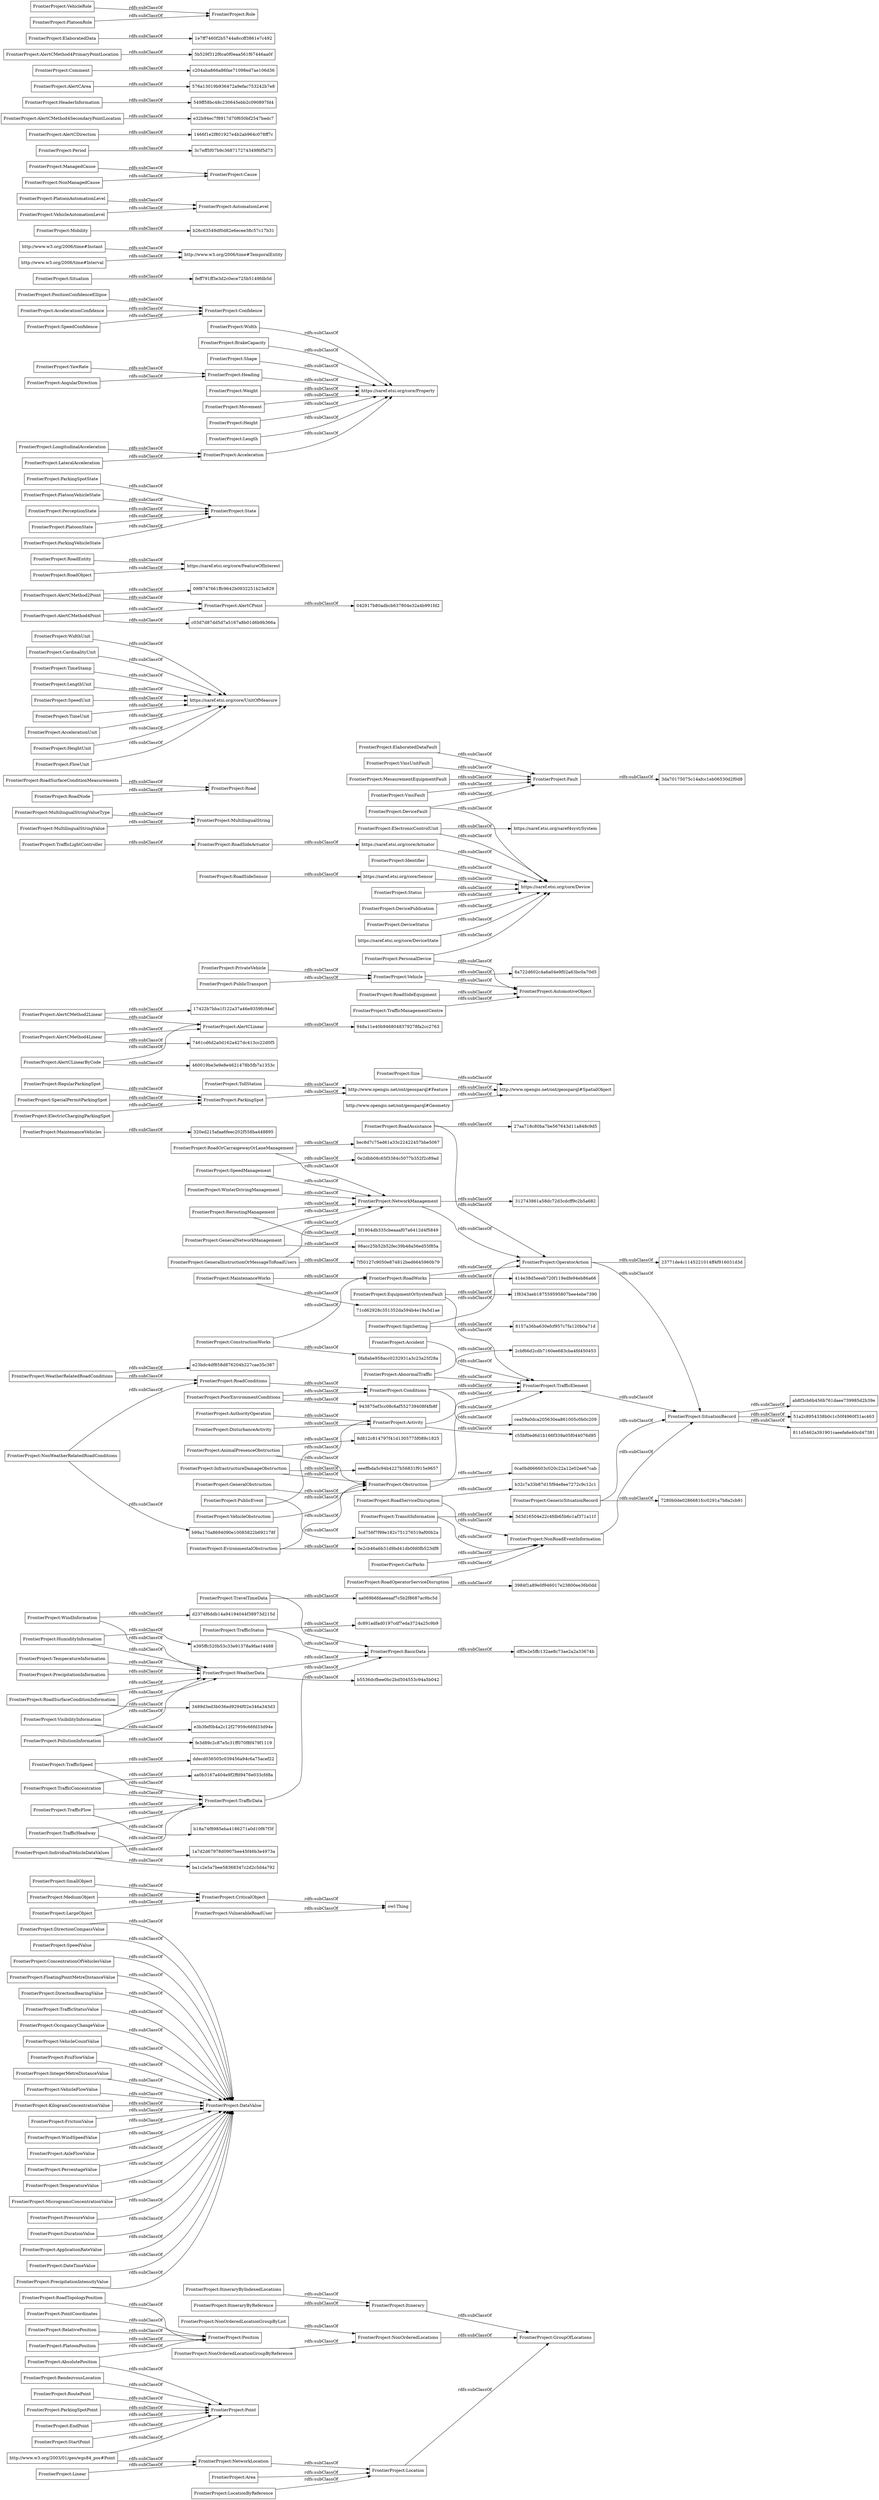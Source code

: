 digraph ar2dtool_diagram { 
rankdir=LR;
size="1000"
node [shape = rectangle, color="black"]; "FrontierProject:NonOrderedLocationGroupByReference" "FrontierProject:DirectionCompassValue" "FrontierProject:SpeedValue" "FrontierProject:SmallObject" "FrontierProject:TravelTimeData" "b32c7a33b87d15f94e8ee7272c9c12c1" "414e38d5eeeb720f119edfe94eb86a66" "FrontierProject:SituationRecord" "FrontierProject:MaintenanceVehicles" "FrontierProject:NetworkLocation" "FrontierProject:ConcentrationOfVehiclesValue" "FrontierProject:RoadTopologyPosition" "FrontierProject:Size" "17422b7bba1f122a37a46e9359fc94ef" "FrontierProject:ElaboratedDataFault" "FrontierProject:MultilingualStringValueType" "FrontierProject:WeatherRelatedRoadConditions" "http://www.opengis.net/ont/geosparql#SpatialObject" "FrontierProject:RoadSurfaceConditionMeasurements" "8157a36ba630efcf957c7fa120b0a71d" "FrontierProject:TrafficSpeed" "71cd62928c351352da594b4e19a5d1ae" "FrontierProject:WidthUnit" "FrontierProject:RoadConditions" "FrontierProject:Area" "FrontierProject:OperatorAction" "FrontierProject:NonOrderedLocationGroupByList" "042917b80adbcb637804e32a4b991fd2" "FrontierProject:ParkingSpotPoint" "FrontierProject:CriticalObject" "320ed215afaa6feec202f558ba448895" "FrontierProject:InfrastructureDamageObstruction" "FrontierProject:TransitInformation" "https://saref.etsi.org/core/FeatureOfInterest" "FrontierProject:RoadAssistance" "7f50127c9050e874812bed6645960b79" "FrontierProject:FloatingPointMetreDistanceValue" "FrontierProject:AbsolutePosition" "FrontierProject:StartPoint" "FrontierProject:DirectionBearingValue" "aa0b3167a404e9f2ffd9476e033cfd8a" "FrontierProject:RoadEntity" "2cbf66d2cdb7160ee683cba4fd450453" "0fa8abe958acc0232931a3c23a25f28a" "FrontierProject:PointCoordinates" "dff3e2e5ffc132ae8c73ae2a2a33674b" "5f1904db335cbeaaaf07a6412d4f5849" "c55bf0ed6d1b166f339a05f044076d95" "FrontierProject:Point" "FrontierProject:EquipmentOrSystemFault" "FrontierProject:TrafficStatusValue" "FrontierProject:RoadServiceDisruption" "FrontierProject:State" "FrontierProject:Acceleration" "FrontierProject:NonRoadEventInformation" "FrontierProject:PositionConfidenceEllipse" "FrontierProject:ParkingSpotState" "FrontierProject:GeneralInstructionOrMessageToRoadUsers" "FrontierProject:Identifier" "FrontierProject:OccupancyChangeValue" "8a722d602c4a6a04e9f02a63bc0a70d5" "FrontierProject:MediumObject" "eeeffbda5c94b4227b56831f915e9657" "FrontierProject:CardinalityUnit" "FrontierProject:DisturbanceActivity" "FrontierProject:MultilingualString" "FrontierProject:TollStation" "FrontierProject:GeneralObstruction" "FrontierProject:AbnormalTraffic" "ab8f3cb6b456b761daee739985d2b39e" "FrontierProject:PersonalDevice" "FrontierProject:VehicleCountValue" "FrontierProject:AutomotiveObject" "FrontierProject:AuthorityOperation" "feff791ff3e3d2c0ece725b5149fdb5d" "FrontierProject:VmsUnitFault" "FrontierProject:Situation" "09f8747661ffc9642b0932251b23e829" "FrontierProject:SpeedManagement" "8d812c814797f41d1305775f089c1825" "FrontierProject:NonOrderedLocations" "FrontierProject:TrafficLightController" "http://www.w3.org/2006/time#TemporalEntity" "FrontierProject:NonWeatherRelatedRoadConditions" "FrontierProject:TimeStamp" "FrontierProject:Accident" "FrontierProject:TrafficElement" "http://www.w3.org/2003/01/geo/wgs84_pos#Point" "b26c63549df0d82e6ecee38c57c17b31" "FrontierProject:Conditions" "FrontierProject:AutomationLevel" "FrontierProject:Linear" "FrontierProject:PlatoonVehicleState" "FrontierProject:TemperatureInformation" "dc891adfad0197cdf7eda3724a25c9b9" "943875ef3cc08c6af552739408f4fb8f" "FrontierProject:YawRate" "c03d7d87dd5d7a5167a8b01d6b9b366a" "FrontierProject:MesaurementEquipmentFault" "FrontierProject:ElectronicControlUnit" "FrontierProject:Cause" "FrontierProject:WindInformation" "FrontierProject:LengthUnit" "FrontierProject:PcuFlowValue" "FrontierProject:Obstruction" "3c7eff5f07b9c368717274349f6f5d73" "FrontierProject:TrafficConcentration" "23771de4c1145221014ff4f916031d3d" "FrontierProject:AlertCDirection" "FrontierProject:NetworkManagement" "FrontierProject:PrivateVehicle" "FrontierProject:TrafficFlow" "e32b94ec7f8917d70f650bf2547bedc7" "FrontierProject:Status" "3da70175075c14afcc1eb06530d2f0d8" "FrontierProject:Width" "FrontierProject:HumidityInformation" "FrontierProject:VehicleObstruction" "FrontierProject:Vehicle" "FrontierProject:RegularParkingSpot" "FrontierProject:RelativePosition" "FrontierProject:DevicePublication" "FrontierProject:Itinerary" "FrontierProject:IntegerMetreDistanceValue" "ba1c2e5a7bee58368347c2d2c5d4a792" "FrontierProject:HeaderInformation" "FrontierProject:SpeedUnit" "FrontierProject:VehicleFlowValue" "FrontierProject:BrakeCapacity" "FrontierProject:ManagedCause" "FrontierProject:PrecipitationInformation" "https://saref.etsi.org/saref4syst/System" "FrontierProject:NonManagedCause" "27aa718c80ba7be567643d11a848c9d5" "576a13019b936472a9efac753242b7e8" "FrontierProject:TimeUnit" "FrontierProject:SpecialPermitParkingSpot" "FrontierProject:VmsFault" "FrontierProject:Comment" "ddecd036505c039456a94c6a75acef22" "FrontierProject:PerceptionState" "FrontierProject:DeviceStatus" "FrontierProject:AccelerationUnit" "e3b3fef0b4a2c12f27959c66fd33d94e" "https://saref.etsi.org/core/DeviceState" "51a2c8954338b0c1c50f4960f31ac463" "FrontierProject:RoadOrCarraigewayOrLaneManagement" "FrontierProject:KilogramConcentrationValue" "FrontierProject:AlertCArea" "http://www.w3.org/2006/time#Instant" "FrontierProject:AlertCMethod4Linear" "FrontierProject:AlertCMethod2Point" "3984f1a89e0f946017e23800ee36b0dd" "FrontierProject:ItineraryByReference" "http://www.opengis.net/ont/geosparql#Feature" "b18a74f8985eba4186271a0d10f67f3f" "FrontierProject:ItineraryByIndexedLocations" "FrontierProject:LargeObject" "FrontierProject:AlertCMethod2Linear" "5b529f312f6ca0f0eaa561f67446aa0f" "FrontierProject:VisibilityInformation" "FrontierProject:AngularDirection" "FrontierProject:RendezvousLocation" "http://www.w3.org/2006/time#Interval" "312743861a58dc72d3cdcff9c2b5a682" "FrontierProject:RoadSideSensor" "FrontierProject:ReroutingManagement" "FrontierProject:PlatoonPosition" "FrontierProject:Period" "FrontierProject:Mobility" "1e7ff7460f2b5744a8ccff3861e7c492" "FrontierProject:Shape" "b99a170a8694090e10085822b692178f" "0e2cb46a6b31d9bd41db0fd0fb523df8" "FrontierProject:Position" "FrontierProject:FrictionValue" "7280b0de0286681fcc0291a7b8a2cb91" "FrontierProject:LocationByReference" "FrontierProject:WindSpeedValue" "FrontierProject:WeatherData" "7461cd6d2a0d162a427dc413cc22d0f5" "FrontierProject:Road" "aa069b6fdaeeaaf7c5b2f8687ac9bc5d" "FrontierProject:AlertCPoint" "FrontierProject:ParkingSpot" "e395ffc520b53c33e91378a9fae14488" "549ff58bc48c230645ebb2c090897fd4" "FrontierProject:AccelerationConfidence" "FrontierProject:GroupOfLocations" "FrontierProject:HeightUnit" "FrontierProject:DataValue" "FrontierProject:MaintenanceWorks" "FrontierProject:PublicTransport" "FrontierProject:TrafficStatus" "FrontierProject:AxleFlowValue" "FrontierProject:GeneralNetworkManagement" "1466f1e2f801927e4b2ab964c078ff7c" "FrontierProject:BasicData" "1a7d2d67978d0907bee45f46b3e4973a" "FrontierProject:PercentageValue" "FrontierProject:Heading" "bec8d7c75ed61a33c22422457bbe5067" "FrontierProject:PollutionInformation" "FrontierProject:RoutePoint" "FrontierProject:CarParks" "FrontierProject:PoorEnvironmentConditions" "https://saref.etsi.org/core/UnitOfMeasure" "3cd756f7f99e182c751276519af00b2a" "460019be3e9e8e4621478b5fb7a1353c" "FrontierProject:PlatoonState" "FrontierProject:AlertCLinear" "https://saref.etsi.org/core/Actuator" "948a11e40b9468048379278fa2cc2763" "FrontierProject:RoadSideEquipment" "FrontierProject:PlatoonAutomationLevel" "FrontierProject:VehicleAutomationLevel" "FrontierProject:RoadSideActuator" "FrontierProject:Role" "3489d3ed3b036ed9294f02e346a343d3" "FrontierProject:FlowUnit" "0e2dbb08c65f3384c5077b352f2c89ad" "https://saref.etsi.org/core/Sensor" "FrontierProject:WinterDrivingManagement" "FrontierProject:AlertCMethod4SecondaryPointLocation" "FrontierProject:LongitudinalAcceleration" "https://saref.etsi.org/core/Property" "98acc25b52b52fec39b48a56ed55f85a" "FrontierProject:GenericSituationRecord" "811d5462a391901caeefa6e40cd47381" "e23bdc4df858d876204b227cae35c387" "FrontierProject:VehicleRole" "FrontierProject:TrafficData" "fe3d89c2c87e5c31ff070f8f479f1119" "FrontierProject:TemperatureValue" "b5536dcfbee0bc2bd504553c94a5b042" "FrontierProject:Fault" "FrontierProject:MicrogramsConcentrationValue" "FrontierProject:ParkingVehicleState" "0ca0bd666603c020c22a12e02ee67cab" "d2374f6ddb14a94194044f38973d215d" "FrontierProject:ElaboratedData" "FrontierProject:AnimalPresenceObstruction" "3d3d16504e22c4fdb65b6c1af371a11f" "FrontierProject:RoadSurfaceConditionInformation" "FrontierProject:Weight" "FrontierProject:VulnerableRoadUser" "https://saref.etsi.org/core/Device" "FrontierProject:MultilingualStringValue" "FrontierProject:PressureValue" "cea59a0dca205630ea861005c0b0c209" "FrontierProject:DurationValue" "FrontierProject:ApplicationRateValue" "FrontierProject:ElectricChargingParkingSpot" "FrontierProject:AlertCMethod4PrimaryPointLocation" "FrontierProject:DateTimeValue" "FrontierProject:Activity" "FrontierProject:PublicEvent" "FrontierProject:PrecipitationIntensityValue" "FrontierProject:SignSetting" "FrontierProject:TrafficHeadway" "FrontierProject:ConstructionWorks" "FrontierProject:AlertCLinearByCode" "FrontierProject:LateralAcceleration" "FrontierProject:EndPoint" "FrontierProject:RoadWorks" "FrontierProject:EvironmentalObstruction" "FrontierProject:Location" "FrontierProject:IndividualVehicleDataValues" "FrontierProject:SpeedConfidence" "http://www.opengis.net/ont/geosparql#Geometry" "FrontierProject:RoadObject" "c204aba866a86fae71098ed7ae106d36" "FrontierProject:AlertCMethod4Point" "FrontierProject:PlatoonRole" "FrontierProject:Confidence" "FrontierProject:RoadOperatorServiceDisruption" "FrontierProject:Movement" "FrontierProject:Height" "FrontierProject:Length" "FrontierProject:RoadNode" "FrontierProject:DeviceFault" "1f8343aeb187559595807bee4ebe7390" "FrontierProject:TrafficManagementCentre" ; /*classes style*/
	"FrontierProject:DateTimeValue" -> "FrontierProject:DataValue" [ label = "rdfs:subClassOf" ];
	"FrontierProject:AlertCMethod2Linear" -> "17422b7bba1f122a37a46e9359fc94ef" [ label = "rdfs:subClassOf" ];
	"FrontierProject:AlertCMethod2Linear" -> "FrontierProject:AlertCLinear" [ label = "rdfs:subClassOf" ];
	"http://www.w3.org/2006/time#Instant" -> "http://www.w3.org/2006/time#TemporalEntity" [ label = "rdfs:subClassOf" ];
	"FrontierProject:GenericSituationRecord" -> "7280b0de0286681fcc0291a7b8a2cb91" [ label = "rdfs:subClassOf" ];
	"FrontierProject:GenericSituationRecord" -> "FrontierProject:SituationRecord" [ label = "rdfs:subClassOf" ];
	"FrontierProject:TravelTimeData" -> "aa069b6fdaeeaaf7c5b2f8687ac9bc5d" [ label = "rdfs:subClassOf" ];
	"FrontierProject:TravelTimeData" -> "FrontierProject:BasicData" [ label = "rdfs:subClassOf" ];
	"FrontierProject:PerceptionState" -> "FrontierProject:State" [ label = "rdfs:subClassOf" ];
	"FrontierProject:Conditions" -> "cea59a0dca205630ea861005c0b0c209" [ label = "rdfs:subClassOf" ];
	"FrontierProject:Conditions" -> "FrontierProject:TrafficElement" [ label = "rdfs:subClassOf" ];
	"FrontierProject:SmallObject" -> "FrontierProject:CriticalObject" [ label = "rdfs:subClassOf" ];
	"FrontierProject:ElectronicControlUnit" -> "https://saref.etsi.org/core/Device" [ label = "rdfs:subClassOf" ];
	"FrontierProject:ElectronicControlUnit" -> "https://saref.etsi.org/saref4syst/System" [ label = "rdfs:subClassOf" ];
	"FrontierProject:AlertCMethod2Point" -> "09f8747661ffc9642b0932251b23e829" [ label = "rdfs:subClassOf" ];
	"FrontierProject:AlertCMethod2Point" -> "FrontierProject:AlertCPoint" [ label = "rdfs:subClassOf" ];
	"FrontierProject:ConcentrationOfVehiclesValue" -> "FrontierProject:DataValue" [ label = "rdfs:subClassOf" ];
	"FrontierProject:WidthUnit" -> "https://saref.etsi.org/core/UnitOfMeasure" [ label = "rdfs:subClassOf" ];
	"FrontierProject:Movement" -> "https://saref.etsi.org/core/Property" [ label = "rdfs:subClassOf" ];
	"FrontierProject:AccelerationUnit" -> "https://saref.etsi.org/core/UnitOfMeasure" [ label = "rdfs:subClassOf" ];
	"FrontierProject:NetworkManagement" -> "312743861a58dc72d3cdcff9c2b5a682" [ label = "rdfs:subClassOf" ];
	"FrontierProject:NetworkManagement" -> "FrontierProject:OperatorAction" [ label = "rdfs:subClassOf" ];
	"FrontierProject:SpeedManagement" -> "0e2dbb08c65f3384c5077b352f2c89ad" [ label = "rdfs:subClassOf" ];
	"FrontierProject:SpeedManagement" -> "FrontierProject:NetworkManagement" [ label = "rdfs:subClassOf" ];
	"FrontierProject:LocationByReference" -> "FrontierProject:Location" [ label = "rdfs:subClassOf" ];
	"FrontierProject:SituationRecord" -> "51a2c8954338b0c1c50f4960f31ac463" [ label = "rdfs:subClassOf" ];
	"FrontierProject:SituationRecord" -> "ab8f3cb6b456b761daee739985d2b39e" [ label = "rdfs:subClassOf" ];
	"FrontierProject:SituationRecord" -> "811d5462a391901caeefa6e40cd47381" [ label = "rdfs:subClassOf" ];
	"FrontierProject:ManagedCause" -> "FrontierProject:Cause" [ label = "rdfs:subClassOf" ];
	"FrontierProject:FlowUnit" -> "https://saref.etsi.org/core/UnitOfMeasure" [ label = "rdfs:subClassOf" ];
	"FrontierProject:AlertCLinearByCode" -> "460019be3e9e8e4621478b5fb7a1353c" [ label = "rdfs:subClassOf" ];
	"FrontierProject:AlertCLinearByCode" -> "FrontierProject:AlertCLinear" [ label = "rdfs:subClassOf" ];
	"http://www.w3.org/2006/time#Interval" -> "http://www.w3.org/2006/time#TemporalEntity" [ label = "rdfs:subClassOf" ];
	"FrontierProject:ConstructionWorks" -> "0fa8abe958acc0232931a3c23a25f28a" [ label = "rdfs:subClassOf" ];
	"FrontierProject:ConstructionWorks" -> "FrontierProject:RoadWorks" [ label = "rdfs:subClassOf" ];
	"FrontierProject:VisibilityInformation" -> "e3b3fef0b4a2c12f27959c66fd33d94e" [ label = "rdfs:subClassOf" ];
	"FrontierProject:VisibilityInformation" -> "FrontierProject:WeatherData" [ label = "rdfs:subClassOf" ];
	"FrontierProject:AlertCMethod4PrimaryPointLocation" -> "5b529f312f6ca0f0eaa561f67446aa0f" [ label = "rdfs:subClassOf" ];
	"FrontierProject:PositionConfidenceEllipse" -> "FrontierProject:Confidence" [ label = "rdfs:subClassOf" ];
	"FrontierProject:EvironmentalObstruction" -> "0e2cb46a6b31d9bd41db0fd0fb523df8" [ label = "rdfs:subClassOf" ];
	"FrontierProject:EvironmentalObstruction" -> "FrontierProject:Obstruction" [ label = "rdfs:subClassOf" ];
	"FrontierProject:IndividualVehicleDataValues" -> "ba1c2e5a7bee58368347c2d2c5d4a792" [ label = "rdfs:subClassOf" ];
	"FrontierProject:IndividualVehicleDataValues" -> "FrontierProject:TrafficData" [ label = "rdfs:subClassOf" ];
	"FrontierProject:DurationValue" -> "FrontierProject:DataValue" [ label = "rdfs:subClassOf" ];
	"FrontierProject:TollStation" -> "http://www.opengis.net/ont/geosparql#Feature" [ label = "rdfs:subClassOf" ];
	"FrontierProject:PlatoonState" -> "FrontierProject:State" [ label = "rdfs:subClassOf" ];
	"FrontierProject:AnimalPresenceObstruction" -> "8d812c814797f41d1305775f089c1825" [ label = "rdfs:subClassOf" ];
	"FrontierProject:AnimalPresenceObstruction" -> "FrontierProject:Obstruction" [ label = "rdfs:subClassOf" ];
	"FrontierProject:RoadSideSensor" -> "https://saref.etsi.org/core/Sensor" [ label = "rdfs:subClassOf" ];
	"FrontierProject:GeneralNetworkManagement" -> "98acc25b52b52fec39b48a56ed55f85a" [ label = "rdfs:subClassOf" ];
	"FrontierProject:GeneralNetworkManagement" -> "FrontierProject:NetworkManagement" [ label = "rdfs:subClassOf" ];
	"FrontierProject:DeviceFault" -> "https://saref.etsi.org/core/Device" [ label = "rdfs:subClassOf" ];
	"FrontierProject:DeviceFault" -> "FrontierProject:Fault" [ label = "rdfs:subClassOf" ];
	"FrontierProject:DirectionBearingValue" -> "FrontierProject:DataValue" [ label = "rdfs:subClassOf" ];
	"FrontierProject:Shape" -> "https://saref.etsi.org/core/Property" [ label = "rdfs:subClassOf" ];
	"FrontierProject:PressureValue" -> "FrontierProject:DataValue" [ label = "rdfs:subClassOf" ];
	"FrontierProject:PrecipitationInformation" -> "FrontierProject:WeatherData" [ label = "rdfs:subClassOf" ];
	"FrontierProject:ElaboratedDataFault" -> "FrontierProject:Fault" [ label = "rdfs:subClassOf" ];
	"FrontierProject:PointCoordinates" -> "FrontierProject:Position" [ label = "rdfs:subClassOf" ];
	"FrontierProject:MultilingualStringValueType" -> "FrontierProject:MultilingualString" [ label = "rdfs:subClassOf" ];
	"FrontierProject:TrafficSpeed" -> "ddecd036505c039456a94c6a75acef22" [ label = "rdfs:subClassOf" ];
	"FrontierProject:TrafficSpeed" -> "FrontierProject:TrafficData" [ label = "rdfs:subClassOf" ];
	"FrontierProject:TimeUnit" -> "https://saref.etsi.org/core/UnitOfMeasure" [ label = "rdfs:subClassOf" ];
	"FrontierProject:BasicData" -> "dff3e2e5ffc132ae8c73ae2a2a33674b" [ label = "rdfs:subClassOf" ];
	"FrontierProject:Mobility" -> "b26c63549df0d82e6ecee38c57c17b31" [ label = "rdfs:subClassOf" ];
	"FrontierProject:TrafficStatusValue" -> "FrontierProject:DataValue" [ label = "rdfs:subClassOf" ];
	"FrontierProject:RelativePosition" -> "FrontierProject:Position" [ label = "rdfs:subClassOf" ];
	"FrontierProject:NonWeatherRelatedRoadConditions" -> "b99a170a8694090e10085822b692178f" [ label = "rdfs:subClassOf" ];
	"FrontierProject:NonWeatherRelatedRoadConditions" -> "FrontierProject:RoadConditions" [ label = "rdfs:subClassOf" ];
	"FrontierProject:EndPoint" -> "FrontierProject:Point" [ label = "rdfs:subClassOf" ];
	"FrontierProject:VehicleCountValue" -> "FrontierProject:DataValue" [ label = "rdfs:subClassOf" ];
	"FrontierProject:AngularDirection" -> "FrontierProject:Heading" [ label = "rdfs:subClassOf" ];
	"FrontierProject:Vehicle" -> "8a722d602c4a6a04e9f02a63bc0a70d5" [ label = "rdfs:subClassOf" ];
	"FrontierProject:Vehicle" -> "FrontierProject:AutomotiveObject" [ label = "rdfs:subClassOf" ];
	"FrontierProject:LongitudinalAcceleration" -> "FrontierProject:Acceleration" [ label = "rdfs:subClassOf" ];
	"FrontierProject:PlatoonRole" -> "FrontierProject:Role" [ label = "rdfs:subClassOf" ];
	"FrontierProject:SignSetting" -> "8157a36ba630efcf957c7fa120b0a71d" [ label = "rdfs:subClassOf" ];
	"FrontierProject:SignSetting" -> "FrontierProject:OperatorAction" [ label = "rdfs:subClassOf" ];
	"FrontierProject:WeatherRelatedRoadConditions" -> "e23bdc4df858d876204b227cae35c387" [ label = "rdfs:subClassOf" ];
	"FrontierProject:WeatherRelatedRoadConditions" -> "FrontierProject:RoadConditions" [ label = "rdfs:subClassOf" ];
	"FrontierProject:SpecialPermitParkingSpot" -> "FrontierProject:ParkingSpot" [ label = "rdfs:subClassOf" ];
	"FrontierProject:TrafficLightController" -> "FrontierProject:RoadSideActuator" [ label = "rdfs:subClassOf" ];
	"FrontierProject:KilogramConcentrationValue" -> "FrontierProject:DataValue" [ label = "rdfs:subClassOf" ];
	"FrontierProject:FrictionValue" -> "FrontierProject:DataValue" [ label = "rdfs:subClassOf" ];
	"FrontierProject:PlatoonAutomationLevel" -> "FrontierProject:AutomationLevel" [ label = "rdfs:subClassOf" ];
	"FrontierProject:PoorEnvironmentConditions" -> "943875ef3cc08c6af552739408f4fb8f" [ label = "rdfs:subClassOf" ];
	"FrontierProject:PoorEnvironmentConditions" -> "FrontierProject:Conditions" [ label = "rdfs:subClassOf" ];
	"FrontierProject:InfrastructureDamageObstruction" -> "eeeffbda5c94b4227b56831f915e9657" [ label = "rdfs:subClassOf" ];
	"FrontierProject:InfrastructureDamageObstruction" -> "FrontierProject:Obstruction" [ label = "rdfs:subClassOf" ];
	"FrontierProject:TransitInformation" -> "3d3d16504e22c4fdb65b6c1af371a11f" [ label = "rdfs:subClassOf" ];
	"FrontierProject:TransitInformation" -> "FrontierProject:NonRoadEventInformation" [ label = "rdfs:subClassOf" ];
	"FrontierProject:MicrogramsConcentrationValue" -> "FrontierProject:DataValue" [ label = "rdfs:subClassOf" ];
	"FrontierProject:Length" -> "https://saref.etsi.org/core/Property" [ label = "rdfs:subClassOf" ];
	"FrontierProject:TrafficFlow" -> "b18a74f8985eba4186271a0d10f67f3f" [ label = "rdfs:subClassOf" ];
	"FrontierProject:TrafficFlow" -> "FrontierProject:TrafficData" [ label = "rdfs:subClassOf" ];
	"FrontierProject:TrafficHeadway" -> "1a7d2d67978d0907bee45f46b3e4973a" [ label = "rdfs:subClassOf" ];
	"FrontierProject:TrafficHeadway" -> "FrontierProject:TrafficData" [ label = "rdfs:subClassOf" ];
	"FrontierProject:TemperatureValue" -> "FrontierProject:DataValue" [ label = "rdfs:subClassOf" ];
	"FrontierProject:WindInformation" -> "d2374f6ddb14a94194044f38973d215d" [ label = "rdfs:subClassOf" ];
	"FrontierProject:WindInformation" -> "FrontierProject:WeatherData" [ label = "rdfs:subClassOf" ];
	"FrontierProject:TrafficElement" -> "FrontierProject:SituationRecord" [ label = "rdfs:subClassOf" ];
	"FrontierProject:ElaboratedData" -> "1e7ff7460f2b5744a8ccff3861e7c492" [ label = "rdfs:subClassOf" ];
	"FrontierProject:GeneralObstruction" -> "FrontierProject:Obstruction" [ label = "rdfs:subClassOf" ];
	"FrontierProject:Size" -> "http://www.opengis.net/ont/geosparql#SpatialObject" [ label = "rdfs:subClassOf" ];
	"FrontierProject:AccelerationConfidence" -> "FrontierProject:Confidence" [ label = "rdfs:subClassOf" ];
	"FrontierProject:RoadObject" -> "https://saref.etsi.org/core/FeatureOfInterest" [ label = "rdfs:subClassOf" ];
	"FrontierProject:EquipmentOrSystemFault" -> "1f8343aeb187559595807bee4ebe7390" [ label = "rdfs:subClassOf" ];
	"FrontierProject:EquipmentOrSystemFault" -> "FrontierProject:TrafficElement" [ label = "rdfs:subClassOf" ];
	"FrontierProject:HeightUnit" -> "https://saref.etsi.org/core/UnitOfMeasure" [ label = "rdfs:subClassOf" ];
	"FrontierProject:VehicleFlowValue" -> "FrontierProject:DataValue" [ label = "rdfs:subClassOf" ];
	"FrontierProject:PersonalDevice" -> "https://saref.etsi.org/core/Device" [ label = "rdfs:subClassOf" ];
	"FrontierProject:PersonalDevice" -> "FrontierProject:AutomotiveObject" [ label = "rdfs:subClassOf" ];
	"FrontierProject:Width" -> "https://saref.etsi.org/core/Property" [ label = "rdfs:subClassOf" ];
	"FrontierProject:RoadSideActuator" -> "https://saref.etsi.org/core/Actuator" [ label = "rdfs:subClassOf" ];
	"FrontierProject:PlatoonVehicleState" -> "FrontierProject:State" [ label = "rdfs:subClassOf" ];
	"FrontierProject:Fault" -> "3da70175075c14afcc1eb06530d2f0d8" [ label = "rdfs:subClassOf" ];
	"FrontierProject:MaintenanceVehicles" -> "320ed215afaa6feec202f558ba448895" [ label = "rdfs:subClassOf" ];
	"FrontierProject:MultilingualStringValue" -> "FrontierProject:MultilingualString" [ label = "rdfs:subClassOf" ];
	"FrontierProject:NonOrderedLocationGroupByList" -> "FrontierProject:NonOrderedLocations" [ label = "rdfs:subClassOf" ];
	"FrontierProject:PrivateVehicle" -> "FrontierProject:Vehicle" [ label = "rdfs:subClassOf" ];
	"FrontierProject:AbnormalTraffic" -> "2cbf66d2cdb7160ee683cba4fd450453" [ label = "rdfs:subClassOf" ];
	"FrontierProject:AbnormalTraffic" -> "FrontierProject:TrafficElement" [ label = "rdfs:subClassOf" ];
	"FrontierProject:ParkingSpotState" -> "FrontierProject:State" [ label = "rdfs:subClassOf" ];
	"FrontierProject:SpeedConfidence" -> "FrontierProject:Confidence" [ label = "rdfs:subClassOf" ];
	"FrontierProject:PcuFlowValue" -> "FrontierProject:DataValue" [ label = "rdfs:subClassOf" ];
	"FrontierProject:SpeedValue" -> "FrontierProject:DataValue" [ label = "rdfs:subClassOf" ];
	"FrontierProject:ParkingVehicleState" -> "FrontierProject:State" [ label = "rdfs:subClassOf" ];
	"FrontierProject:TrafficData" -> "FrontierProject:BasicData" [ label = "rdfs:subClassOf" ];
	"https://saref.etsi.org/core/DeviceState" -> "https://saref.etsi.org/core/Device" [ label = "rdfs:subClassOf" ];
	"FrontierProject:AlertCMethod4Linear" -> "7461cd6d2a0d162a427dc413cc22d0f5" [ label = "rdfs:subClassOf" ];
	"FrontierProject:AlertCMethod4Linear" -> "FrontierProject:AlertCLinear" [ label = "rdfs:subClassOf" ];
	"FrontierProject:Acceleration" -> "https://saref.etsi.org/core/Property" [ label = "rdfs:subClassOf" ];
	"FrontierProject:NonManagedCause" -> "FrontierProject:Cause" [ label = "rdfs:subClassOf" ];
	"FrontierProject:PublicEvent" -> "3cd756f7f99e182c751276519af00b2a" [ label = "rdfs:subClassOf" ];
	"FrontierProject:PublicEvent" -> "FrontierProject:Activity" [ label = "rdfs:subClassOf" ];
	"FrontierProject:Period" -> "3c7eff5f07b9c368717274349f6f5d73" [ label = "rdfs:subClassOf" ];
	"FrontierProject:RoadServiceDisruption" -> "b32c7a33b87d15f94e8ee7272c9c12c1" [ label = "rdfs:subClassOf" ];
	"FrontierProject:RoadServiceDisruption" -> "FrontierProject:NonRoadEventInformation" [ label = "rdfs:subClassOf" ];
	"FrontierProject:FloatingPointMetreDistanceValue" -> "FrontierProject:DataValue" [ label = "rdfs:subClassOf" ];
	"FrontierProject:RoadEntity" -> "https://saref.etsi.org/core/FeatureOfInterest" [ label = "rdfs:subClassOf" ];
	"FrontierProject:VehicleObstruction" -> "FrontierProject:Obstruction" [ label = "rdfs:subClassOf" ];
	"FrontierProject:RoadNode" -> "FrontierProject:Road" [ label = "rdfs:subClassOf" ];
	"FrontierProject:AbsolutePosition" -> "FrontierProject:Position" [ label = "rdfs:subClassOf" ];
	"FrontierProject:AbsolutePosition" -> "FrontierProject:Point" [ label = "rdfs:subClassOf" ];
	"FrontierProject:RoadOperatorServiceDisruption" -> "3984f1a89e0f946017e23800ee36b0dd" [ label = "rdfs:subClassOf" ];
	"FrontierProject:RoadOperatorServiceDisruption" -> "FrontierProject:NonRoadEventInformation" [ label = "rdfs:subClassOf" ];
	"FrontierProject:DevicePublication" -> "https://saref.etsi.org/core/Device" [ label = "rdfs:subClassOf" ];
	"FrontierProject:LengthUnit" -> "https://saref.etsi.org/core/UnitOfMeasure" [ label = "rdfs:subClassOf" ];
	"FrontierProject:RoadOrCarraigewayOrLaneManagement" -> "bec8d7c75ed61a33c22422457bbe5067" [ label = "rdfs:subClassOf" ];
	"FrontierProject:RoadOrCarraigewayOrLaneManagement" -> "FrontierProject:NetworkManagement" [ label = "rdfs:subClassOf" ];
	"FrontierProject:RoadWorks" -> "414e38d5eeeb720f119edfe94eb86a66" [ label = "rdfs:subClassOf" ];
	"FrontierProject:RoadWorks" -> "FrontierProject:OperatorAction" [ label = "rdfs:subClassOf" ];
	"FrontierProject:ApplicationRateValue" -> "FrontierProject:DataValue" [ label = "rdfs:subClassOf" ];
	"FrontierProject:AlertCMethod4Point" -> "c03d7d87dd5d7a5167a8b01d6b9b366a" [ label = "rdfs:subClassOf" ];
	"FrontierProject:AlertCMethod4Point" -> "FrontierProject:AlertCPoint" [ label = "rdfs:subClassOf" ];
	"FrontierProject:Identifier" -> "https://saref.etsi.org/core/Device" [ label = "rdfs:subClassOf" ];
	"FrontierProject:SpeedUnit" -> "https://saref.etsi.org/core/UnitOfMeasure" [ label = "rdfs:subClassOf" ];
	"FrontierProject:Weight" -> "https://saref.etsi.org/core/Property" [ label = "rdfs:subClassOf" ];
	"FrontierProject:WindSpeedValue" -> "FrontierProject:DataValue" [ label = "rdfs:subClassOf" ];
	"FrontierProject:AlertCLinear" -> "948a11e40b9468048379278fa2cc2763" [ label = "rdfs:subClassOf" ];
	"FrontierProject:IntegerMetreDistanceValue" -> "FrontierProject:DataValue" [ label = "rdfs:subClassOf" ];
	"FrontierProject:MesaurementEquipmentFault" -> "FrontierProject:Fault" [ label = "rdfs:subClassOf" ];
	"FrontierProject:RoadAssistance" -> "27aa718c80ba7be567643d11a848c9d5" [ label = "rdfs:subClassOf" ];
	"FrontierProject:RoadAssistance" -> "FrontierProject:OperatorAction" [ label = "rdfs:subClassOf" ];
	"FrontierProject:PercentageValue" -> "FrontierProject:DataValue" [ label = "rdfs:subClassOf" ];
	"FrontierProject:MediumObject" -> "FrontierProject:CriticalObject" [ label = "rdfs:subClassOf" ];
	"FrontierProject:TimeStamp" -> "https://saref.etsi.org/core/UnitOfMeasure" [ label = "rdfs:subClassOf" ];
	"FrontierProject:PrecipitationIntensityValue" -> "FrontierProject:DataValue" [ label = "rdfs:subClassOf" ];
	"FrontierProject:DirectionCompassValue" -> "FrontierProject:DataValue" [ label = "rdfs:subClassOf" ];
	"FrontierProject:RendezvousLocation" -> "FrontierProject:Point" [ label = "rdfs:subClassOf" ];
	"FrontierProject:Heading" -> "https://saref.etsi.org/core/Property" [ label = "rdfs:subClassOf" ];
	"FrontierProject:NetworkLocation" -> "FrontierProject:Location" [ label = "rdfs:subClassOf" ];
	"FrontierProject:WinterDrivingManagement" -> "FrontierProject:NetworkManagement" [ label = "rdfs:subClassOf" ];
	"FrontierProject:VehicleRole" -> "FrontierProject:Role" [ label = "rdfs:subClassOf" ];
	"FrontierProject:Comment" -> "c204aba866a86fae71098ed7ae106d36" [ label = "rdfs:subClassOf" ];
	"FrontierProject:TrafficStatus" -> "dc891adfad0197cdf7eda3724a25c9b9" [ label = "rdfs:subClassOf" ];
	"FrontierProject:TrafficStatus" -> "FrontierProject:BasicData" [ label = "rdfs:subClassOf" ];
	"FrontierProject:RoadTopologyPosition" -> "FrontierProject:Position" [ label = "rdfs:subClassOf" ];
	"FrontierProject:LateralAcceleration" -> "FrontierProject:Acceleration" [ label = "rdfs:subClassOf" ];
	"FrontierProject:Location" -> "FrontierProject:GroupOfLocations" [ label = "rdfs:subClassOf" ];
	"FrontierProject:BrakeCapacity" -> "https://saref.etsi.org/core/Property" [ label = "rdfs:subClassOf" ];
	"FrontierProject:ParkingSpot" -> "http://www.opengis.net/ont/geosparql#Feature" [ label = "rdfs:subClassOf" ];
	"FrontierProject:ElectricChargingParkingSpot" -> "FrontierProject:ParkingSpot" [ label = "rdfs:subClassOf" ];
	"FrontierProject:RoadSurfaceConditionMeasurements" -> "FrontierProject:Road" [ label = "rdfs:subClassOf" ];
	"FrontierProject:Status" -> "https://saref.etsi.org/core/Device" [ label = "rdfs:subClassOf" ];
	"FrontierProject:NonOrderedLocations" -> "FrontierProject:GroupOfLocations" [ label = "rdfs:subClassOf" ];
	"FrontierProject:GeneralInstructionOrMessageToRoadUsers" -> "7f50127c9050e874812bed6645960b79" [ label = "rdfs:subClassOf" ];
	"FrontierProject:GeneralInstructionOrMessageToRoadUsers" -> "FrontierProject:NetworkManagement" [ label = "rdfs:subClassOf" ];
	"FrontierProject:AlertCDirection" -> "1466f1e2f801927e4b2ab964c078ff7c" [ label = "rdfs:subClassOf" ];
	"FrontierProject:WeatherData" -> "b5536dcfbee0bc2bd504553c94a5b042" [ label = "rdfs:subClassOf" ];
	"FrontierProject:WeatherData" -> "FrontierProject:BasicData" [ label = "rdfs:subClassOf" ];
	"FrontierProject:StartPoint" -> "FrontierProject:Point" [ label = "rdfs:subClassOf" ];
	"FrontierProject:AlertCPoint" -> "042917b80adbcb637804e32a4b991fd2" [ label = "rdfs:subClassOf" ];
	"FrontierProject:RoadSideEquipment" -> "FrontierProject:AutomotiveObject" [ label = "rdfs:subClassOf" ];
	"FrontierProject:RoutePoint" -> "FrontierProject:Point" [ label = "rdfs:subClassOf" ];
	"FrontierProject:Situation" -> "feff791ff3e3d2c0ece725b5149fdb5d" [ label = "rdfs:subClassOf" ];
	"FrontierProject:VmsFault" -> "FrontierProject:Fault" [ label = "rdfs:subClassOf" ];
	"FrontierProject:VmsUnitFault" -> "FrontierProject:Fault" [ label = "rdfs:subClassOf" ];
	"FrontierProject:CriticalObject" -> "owl:Thing" [ label = "rdfs:subClassOf" ];
	"FrontierProject:HumidityInformation" -> "e395ffc520b53c33e91378a9fae14488" [ label = "rdfs:subClassOf" ];
	"FrontierProject:HumidityInformation" -> "FrontierProject:WeatherData" [ label = "rdfs:subClassOf" ];
	"http://www.w3.org/2003/01/geo/wgs84_pos#Point" -> "FrontierProject:Point" [ label = "rdfs:subClassOf" ];
	"http://www.w3.org/2003/01/geo/wgs84_pos#Point" -> "FrontierProject:NetworkLocation" [ label = "rdfs:subClassOf" ];
	"FrontierProject:Accident" -> "FrontierProject:TrafficElement" [ label = "rdfs:subClassOf" ];
	"FrontierProject:Itinerary" -> "FrontierProject:GroupOfLocations" [ label = "rdfs:subClassOf" ];
	"FrontierProject:OccupancyChangeValue" -> "FrontierProject:DataValue" [ label = "rdfs:subClassOf" ];
	"FrontierProject:AlertCMethod4SecondaryPointLocation" -> "e32b94ec7f8917d70f650bf2547bedc7" [ label = "rdfs:subClassOf" ];
	"FrontierProject:ParkingSpotPoint" -> "FrontierProject:Point" [ label = "rdfs:subClassOf" ];
	"FrontierProject:OperatorAction" -> "23771de4c1145221014ff4f916031d3d" [ label = "rdfs:subClassOf" ];
	"FrontierProject:OperatorAction" -> "FrontierProject:SituationRecord" [ label = "rdfs:subClassOf" ];
	"FrontierProject:PlatoonPosition" -> "FrontierProject:Position" [ label = "rdfs:subClassOf" ];
	"FrontierProject:HeaderInformation" -> "549ff58bc48c230645ebb2c090897fd4" [ label = "rdfs:subClassOf" ];
	"FrontierProject:ItineraryByIndexedLocations" -> "FrontierProject:Itinerary" [ label = "rdfs:subClassOf" ];
	"https://saref.etsi.org/core/Actuator" -> "https://saref.etsi.org/core/Device" [ label = "rdfs:subClassOf" ];
	"FrontierProject:RoadSurfaceConditionInformation" -> "3489d3ed3b036ed9294f02e346a343d3" [ label = "rdfs:subClassOf" ];
	"FrontierProject:RoadSurfaceConditionInformation" -> "FrontierProject:WeatherData" [ label = "rdfs:subClassOf" ];
	"FrontierProject:DisturbanceActivity" -> "FrontierProject:Activity" [ label = "rdfs:subClassOf" ];
	"FrontierProject:DeviceStatus" -> "https://saref.etsi.org/core/Device" [ label = "rdfs:subClassOf" ];
	"FrontierProject:AlertCArea" -> "576a13019b936472a9efac753242b7e8" [ label = "rdfs:subClassOf" ];
	"FrontierProject:YawRate" -> "FrontierProject:Heading" [ label = "rdfs:subClassOf" ];
	"FrontierProject:CardinalityUnit" -> "https://saref.etsi.org/core/UnitOfMeasure" [ label = "rdfs:subClassOf" ];
	"FrontierProject:LargeObject" -> "FrontierProject:CriticalObject" [ label = "rdfs:subClassOf" ];
	"FrontierProject:NonRoadEventInformation" -> "FrontierProject:SituationRecord" [ label = "rdfs:subClassOf" ];
	"FrontierProject:NonOrderedLocationGroupByReference" -> "FrontierProject:NonOrderedLocations" [ label = "rdfs:subClassOf" ];
	"FrontierProject:VehicleAutomationLevel" -> "FrontierProject:AutomationLevel" [ label = "rdfs:subClassOf" ];
	"FrontierProject:RoadConditions" -> "FrontierProject:Conditions" [ label = "rdfs:subClassOf" ];
	"FrontierProject:Obstruction" -> "0ca0bd666603c020c22a12e02ee67cab" [ label = "rdfs:subClassOf" ];
	"FrontierProject:Obstruction" -> "FrontierProject:TrafficElement" [ label = "rdfs:subClassOf" ];
	"FrontierProject:AxleFlowValue" -> "FrontierProject:DataValue" [ label = "rdfs:subClassOf" ];
	"http://www.opengis.net/ont/geosparql#Feature" -> "http://www.opengis.net/ont/geosparql#SpatialObject" [ label = "rdfs:subClassOf" ];
	"FrontierProject:AuthorityOperation" -> "FrontierProject:Activity" [ label = "rdfs:subClassOf" ];
	"FrontierProject:PollutionInformation" -> "fe3d89c2c87e5c31ff070f8f479f1119" [ label = "rdfs:subClassOf" ];
	"FrontierProject:PollutionInformation" -> "FrontierProject:WeatherData" [ label = "rdfs:subClassOf" ];
	"FrontierProject:Area" -> "FrontierProject:Location" [ label = "rdfs:subClassOf" ];
	"FrontierProject:Linear" -> "FrontierProject:NetworkLocation" [ label = "rdfs:subClassOf" ];
	"FrontierProject:Activity" -> "c55bf0ed6d1b166f339a05f044076d95" [ label = "rdfs:subClassOf" ];
	"FrontierProject:Activity" -> "FrontierProject:TrafficElement" [ label = "rdfs:subClassOf" ];
	"FrontierProject:TrafficManagementCentre" -> "FrontierProject:AutomotiveObject" [ label = "rdfs:subClassOf" ];
	"FrontierProject:ItineraryByReference" -> "FrontierProject:Itinerary" [ label = "rdfs:subClassOf" ];
	"FrontierProject:Height" -> "https://saref.etsi.org/core/Property" [ label = "rdfs:subClassOf" ];
	"https://saref.etsi.org/core/Sensor" -> "https://saref.etsi.org/core/Device" [ label = "rdfs:subClassOf" ];
	"FrontierProject:RegularParkingSpot" -> "FrontierProject:ParkingSpot" [ label = "rdfs:subClassOf" ];
	"FrontierProject:ReroutingManagement" -> "5f1904db335cbeaaaf07a6412d4f5849" [ label = "rdfs:subClassOf" ];
	"FrontierProject:ReroutingManagement" -> "FrontierProject:NetworkManagement" [ label = "rdfs:subClassOf" ];
	"FrontierProject:VulnerableRoadUser" -> "owl:Thing" [ label = "rdfs:subClassOf" ];
	"FrontierProject:TemperatureInformation" -> "FrontierProject:WeatherData" [ label = "rdfs:subClassOf" ];
	"FrontierProject:MaintenanceWorks" -> "71cd62928c351352da594b4e19a5d1ae" [ label = "rdfs:subClassOf" ];
	"FrontierProject:MaintenanceWorks" -> "FrontierProject:RoadWorks" [ label = "rdfs:subClassOf" ];
	"FrontierProject:PublicTransport" -> "FrontierProject:Vehicle" [ label = "rdfs:subClassOf" ];
	"FrontierProject:CarParks" -> "FrontierProject:NonRoadEventInformation" [ label = "rdfs:subClassOf" ];
	"FrontierProject:TrafficConcentration" -> "aa0b3167a404e9f2ffd9476e033cfd8a" [ label = "rdfs:subClassOf" ];
	"FrontierProject:TrafficConcentration" -> "FrontierProject:TrafficData" [ label = "rdfs:subClassOf" ];
	"http://www.opengis.net/ont/geosparql#Geometry" -> "http://www.opengis.net/ont/geosparql#SpatialObject" [ label = "rdfs:subClassOf" ];

}
